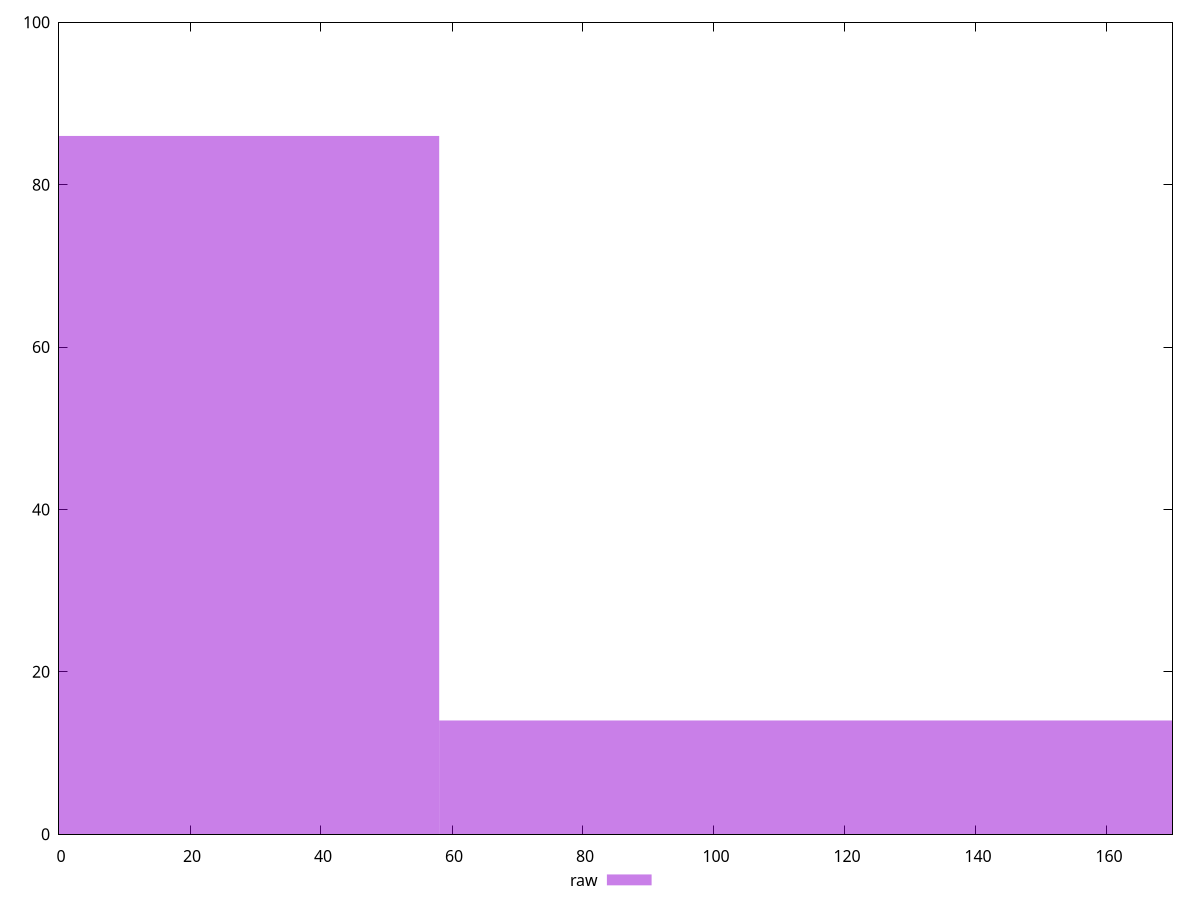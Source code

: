 reset

$raw <<EOF
116.09012940221113 14
0 86
EOF

set key outside below
set boxwidth 116.09012940221113
set xrange [0:170]
set yrange [0:100]
set trange [0:100]
set style fill transparent solid 0.5 noborder
set terminal svg size 640, 490 enhanced background rgb 'white'
set output "report_00015_2021-02-09T16-11-33.973Z/unminified-javascript/samples/pages+cached/raw/histogram.svg"

plot $raw title "raw" with boxes

reset
